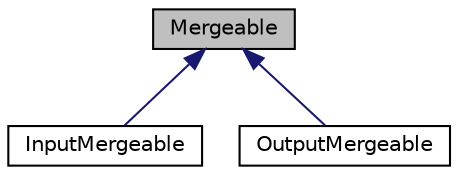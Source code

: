 digraph "Mergeable"
{
  edge [fontname="Helvetica",fontsize="10",labelfontname="Helvetica",labelfontsize="10"];
  node [fontname="Helvetica",fontsize="10",shape=record];
  Node0 [label="Mergeable",height=0.2,width=0.4,color="black", fillcolor="grey75", style="filled", fontcolor="black"];
  Node0 -> Node1 [dir="back",color="midnightblue",fontsize="10",style="solid",fontname="Helvetica"];
  Node1 [label="InputMergeable",height=0.2,width=0.4,color="black", fillcolor="white", style="filled",URL="$struct_input_mergeable.html"];
  Node0 -> Node2 [dir="back",color="midnightblue",fontsize="10",style="solid",fontname="Helvetica"];
  Node2 [label="OutputMergeable",height=0.2,width=0.4,color="black", fillcolor="white", style="filled",URL="$struct_output_mergeable.html"];
}
